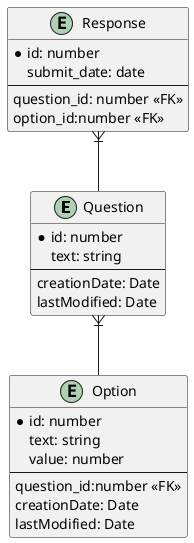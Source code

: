 @startuml
entity "Question" as question {
  *id: number
  text: string
  ---
  creationDate: Date
  lastModified: Date
}

entity "Option" as option {
  *id: number
  text: string
  value: number
  ---
  question_id:number <<FK>>
  creationDate: Date
  lastModified: Date
}

entity "Response" as response {
  *id: number
  submit_date: date
  ---
  question_id: number <<FK>>
  option_id:number <<FK>>
}
question }|-- option
response }|-- question
@enduml
